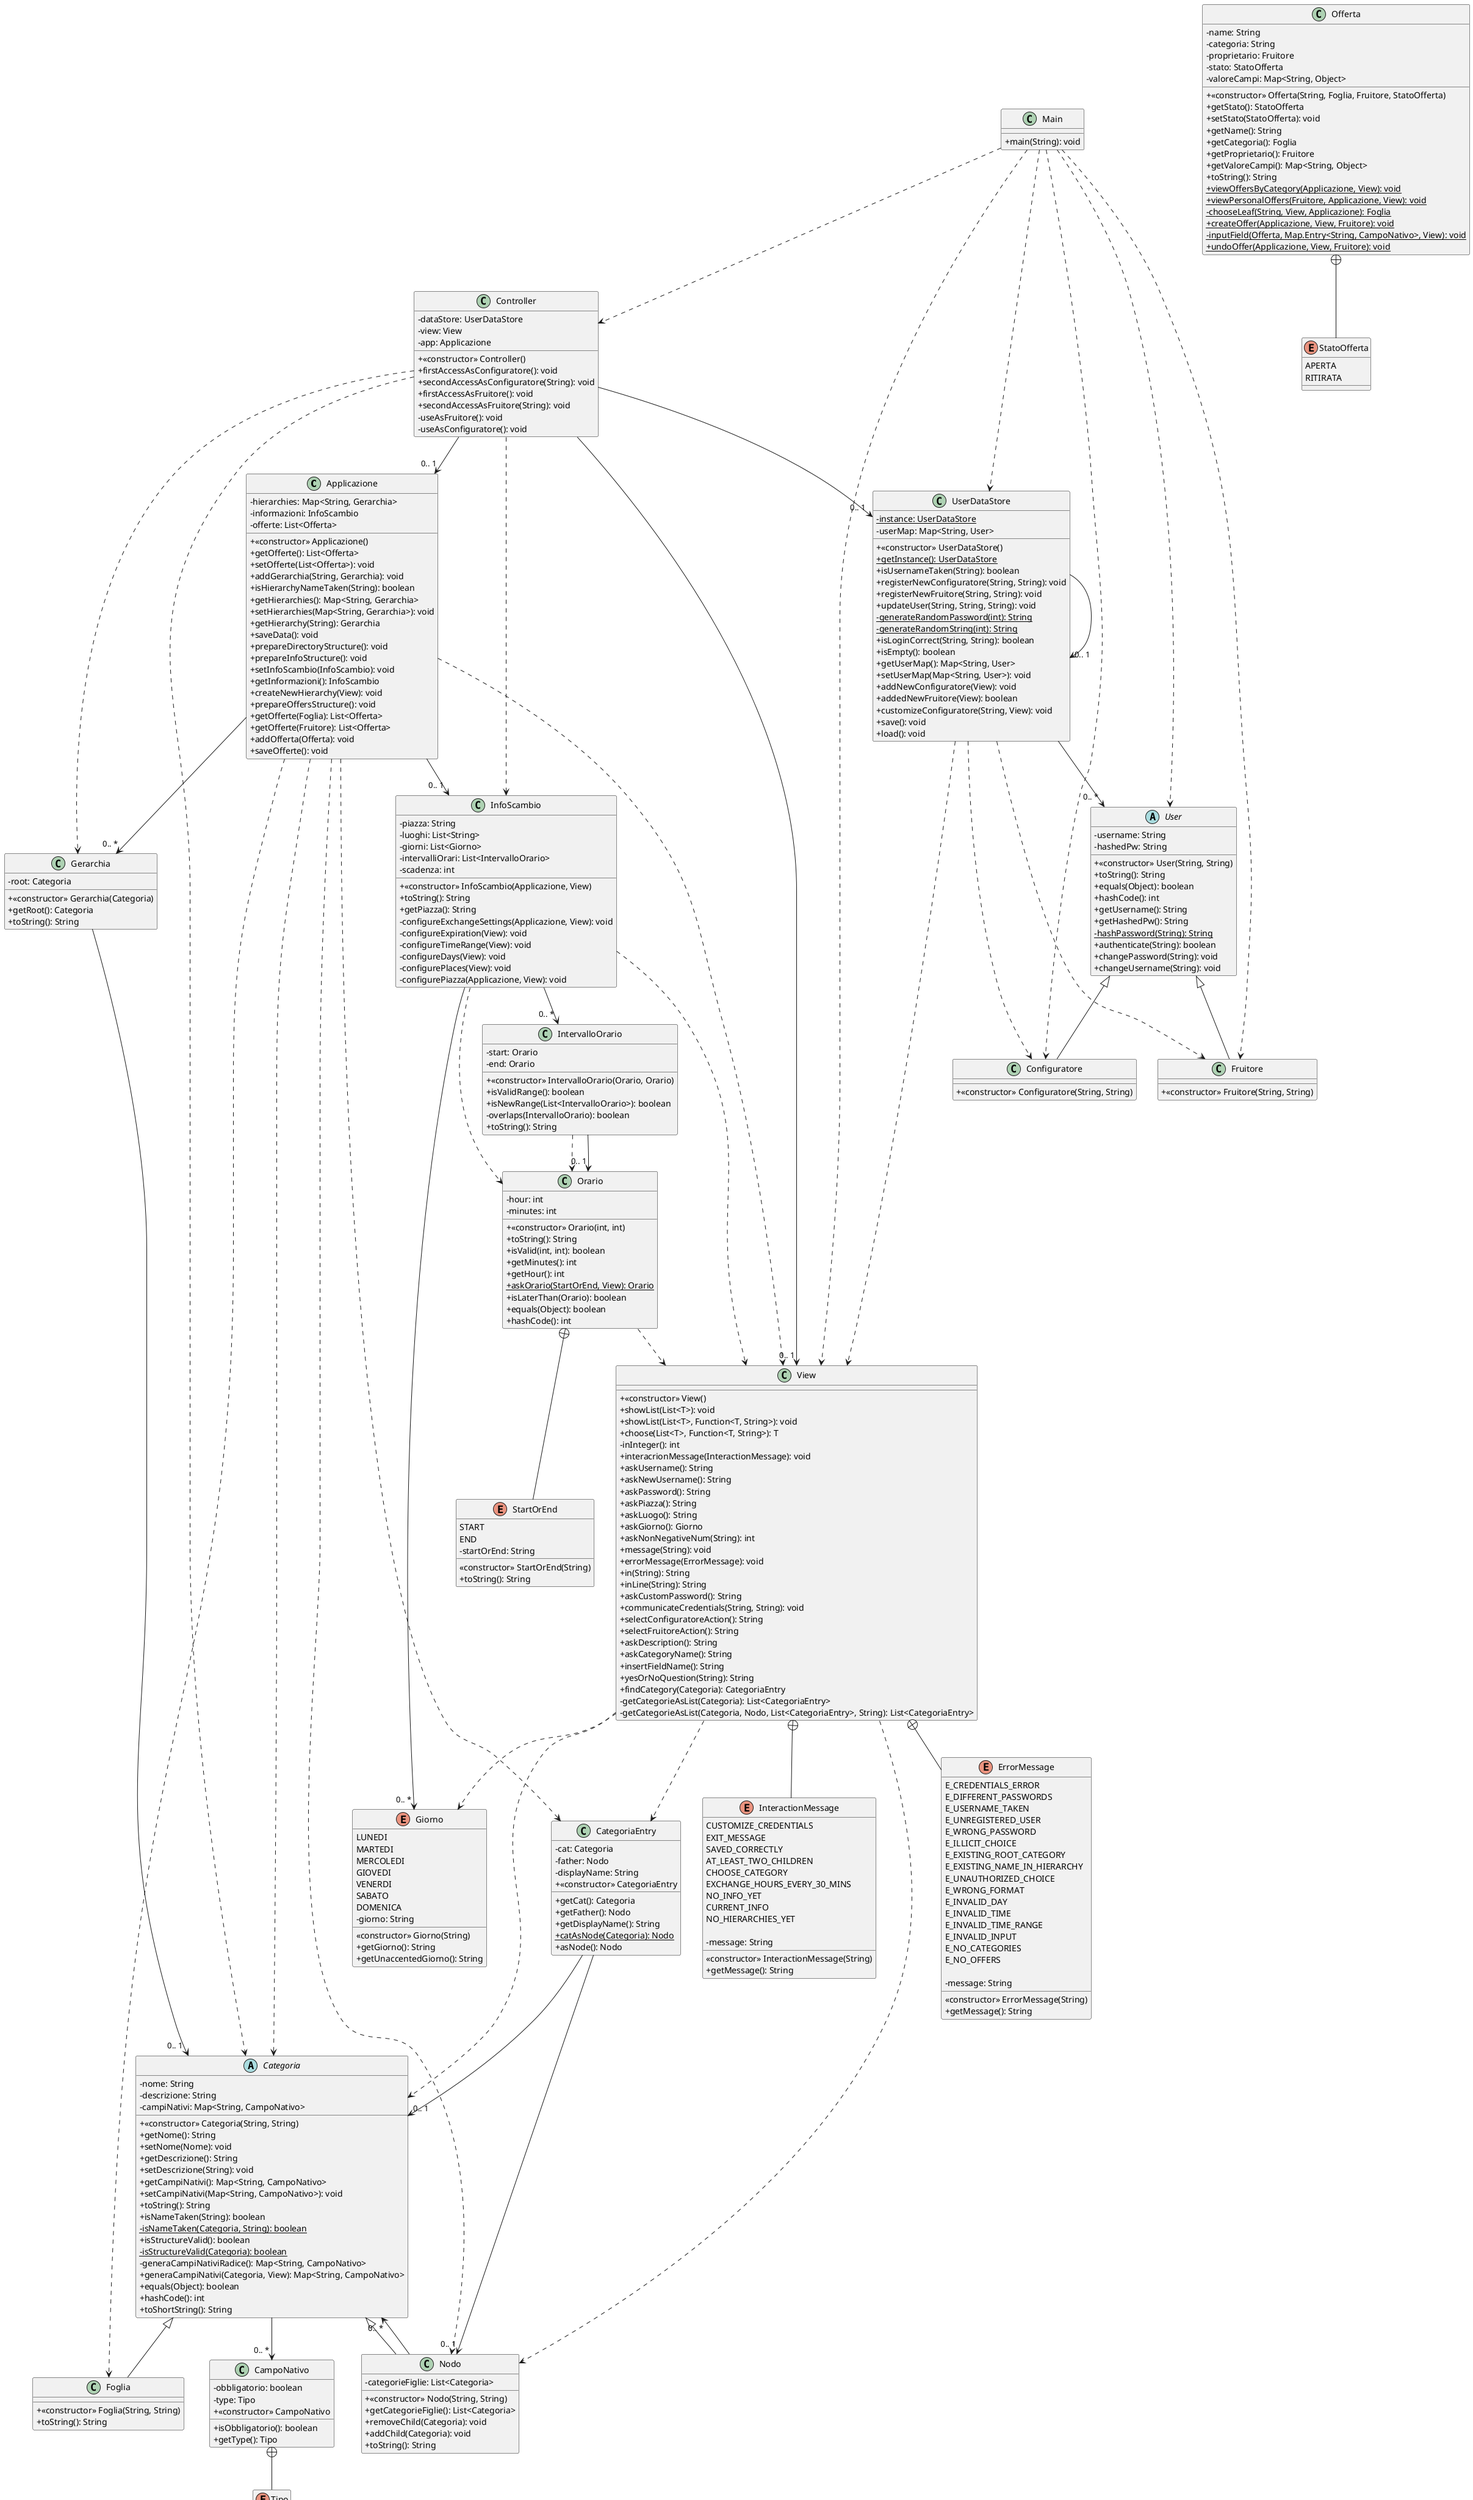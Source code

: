 @startuml
skinparam ClassAttributeIconSize 0

class Applicazione{
- hierarchies: Map<String, Gerarchia>
- informazioni: InfoScambio
- offerte: List<Offerta>
+ <<constructor>> Applicazione()
+ getOfferte(): List<Offerta>
+ setOfferte(List<Offerta>): void
+ addGerarchia(String, Gerarchia): void
+ isHierarchyNameTaken(String): boolean
+ getHierarchies(): Map<String, Gerarchia>
+ setHierarchies(Map<String, Gerarchia>): void
+ getHierarchy(String): Gerarchia
+ saveData(): void
+ prepareDirectoryStructure(): void
+ prepareInfoStructure(): void
+ setInfoScambio(InfoScambio): void
+ getInformazioni(): InfoScambio
+ createNewHierarchy(View): void
+ prepareOffersStructure(): void
+ getOfferte(Foglia): List<Offerta>
+ getOfferte(Fruitore): List<Offerta>
+ addOfferta(Offerta): void
+ saveOfferte(): void
}

class CampoNativo{
- obbligatorio: boolean
- type: Tipo
+ <<constructor>> CampoNativo
+ isObbligatorio(): boolean
+ getType(): Tipo
}

enum Tipo{
STRING
}

abstract class User{
- username: String
- hashedPw: String
+ <<constructor>> User(String, String)
+ toString(): String
+ equals(Object): boolean
+ hashCode(): int
+ getUsername(): String
+ getHashedPw(): String
- {static}hashPassword(String): String
+ authenticate(String): boolean
+ changePassword(String): void
+ changeUsername(String): void
}

class Configuratore{
+ <<constructor>> Configuratore(String, String)
}

class Fruitore{
+ <<constructor>> Fruitore(String, String)
}

class Gerarchia{
- root: Categoria
+ <<constructor>> Gerarchia(Categoria)
+ getRoot(): Categoria
+ toString(): String
}

enum Giorno{
LUNEDI
MARTEDI
MERCOLEDI
GIOVEDI
VENERDI
SABATO
DOMENICA
- giorno: String
<<constructor>> Giorno(String)
+ getGiorno(): String
+ getUnaccentedGiorno(): String
}

class InfoScambio{
- piazza: String
- luoghi: List<String>
- giorni: List<Giorno>
- intervalliOrari: List<IntervalloOrario>
- scadenza: int
+ <<constructor>> InfoScambio(Applicazione, View)
+ toString(): String
+ getPiazza(): String
- configureExchangeSettings(Applicazione, View): void
- configureExpiration(View): void
- configureTimeRange(View): void
- configureDays(View): void
- configurePlaces(View): void
- configurePiazza(Applicazione, View): void
}

class IntervalloOrario{
- start: Orario
- end: Orario
+ <<constructor>> IntervalloOrario(Orario, Orario)
+ isValidRange(): boolean
+ isNewRange(List<IntervalloOrario>): boolean
- overlaps(IntervalloOrario): boolean
+ toString(): String
}

abstract class Categoria{
- nome: String
- descrizione: String
- campiNativi: Map<String, CampoNativo>
+ <<constructor>> Categoria(String, String)
+ getNome(): String
+ setNome(Nome): void
+ getDescrizione(): String
+ setDescrizione(String): void
+ getCampiNativi(): Map<String, CampoNativo>
+ setCampiNativi(Map<String, CampoNativo>): void
+ toString(): String
+ isNameTaken(String): boolean
- {static}isNameTaken(Categoria, String): boolean
+ isStructureValid(): boolean
- {static}isStructureValid(Categoria): boolean
- generaCampiNativiRadice(): Map<String, CampoNativo>
+ generaCampiNativi(Categoria, View): Map<String, CampoNativo>
+ equals(Object): boolean
+ hashCode(): int
+ toShortString(): String
}

class CategoriaEntry{
- cat: Categoria
- father: Nodo
- displayName: String
+ <<constructor>> CategoriaEntry
+ getCat(): Categoria
+ getFather(): Nodo
+ getDisplayName(): String
+ {static}catAsNode(Categoria): Nodo
+ asNode(): Nodo
}

class Foglia{
+ <<constructor>> Foglia(String, String)
+ toString(): String
}

class Nodo{
- categorieFiglie: List<Categoria>
+ <<constructor>> Nodo(String, String)
+ getCategorieFiglie(): List<Categoria>
+ removeChild(Categoria): void
+ addChild(Categoria): void
+ toString(): String
}

class Orario{
- hour: int
- minutes: int
+ <<constructor>> Orario(int, int)
+ toString(): String
+ isValid(int, int): boolean
+ getMinutes(): int
+ getHour(): int
+ {static}askOrario(StartOrEnd, View): Orario
+ isLaterThan(Orario): boolean
+ equals(Object): boolean
+ hashCode(): int
}

enum StartOrEnd{
START
END
- startOrEnd: String
<<constructor>> StartOrEnd(String)
+ toString(): String
}

class Offerta{
- name: String
- categoria: String
- proprietario: Fruitore
- stato: StatoOfferta
- valoreCampi: Map<String, Object>
+ <<constructor>> Offerta(String, Foglia, Fruitore, StatoOfferta)
+ getStato(): StatoOfferta
+ setStato(StatoOfferta): void
+ getName(): String
+ getCategoria(): Foglia
+ getProprietario(): Fruitore
+ getValoreCampi(): Map<String, Object>
+ toString(): String
+ {static}viewOffersByCategory(Applicazione, View): void
+ {static}viewPersonalOffers(Fruitore, Applicazione, View): void
- {static}chooseLeaf(String, View, Applicazione): Foglia
+ {static}createOffer(Applicazione, View, Fruitore): void
- {static}inputField(Offerta, Map.Entry<String, CampoNativo>, View): void
+ {static}undoOffer(Applicazione, View, Fruitore): void
}

enum StatoOfferta{
APERTA
RITIRATA
}

class View{
+ <<constructor>> View()
+ showList(List<T>): void
+ showList(List<T>, Function<T, String>): void
+ choose(List<T>, Function<T, String>): T
- inInteger(): int
+ interacrionMessage(InteractionMessage): void
+ askUsername(): String
+ askNewUsername(): String
+ askPassword(): String
+ askPiazza(): String
+ askLuogo(): String
+ askGiorno(): Giorno
+ askNonNegativeNum(String): int
+ message(String): void
+ errorMessage(ErrorMessage): void
+ in(String): String
+ inLine(String): String
+ askCustomPassword(): String
+ communicateCredentials(String, String): void
+ selectConfiguratoreAction(): String
+ selectFruitoreAction(): String
+ askDescription(): String
+ askCategoryName(): String
+ insertFieldName(): String
+ yesOrNoQuestion(String): String
+ findCategory(Categoria): CategoriaEntry
- getCategorieAsList(Categoria): List<CategoriaEntry>
- getCategorieAsList(Categoria, Nodo, List<CategoriaEntry>, String): List<CategoriaEntry>
}

enum ErrorMessage{
E_CREDENTIALS_ERROR
E_DIFFERENT_PASSWORDS
E_USERNAME_TAKEN
E_UNREGISTERED_USER
E_WRONG_PASSWORD
E_ILLICIT_CHOICE
E_EXISTING_ROOT_CATEGORY
E_EXISTING_NAME_IN_HIERARCHY
E_UNAUTHORIZED_CHOICE
E_WRONG_FORMAT
E_INVALID_DAY
E_INVALID_TIME
E_INVALID_TIME_RANGE
E_INVALID_INPUT
E_NO_CATEGORIES
E_NO_OFFERS

- message: String
<<constructor>> ErrorMessage(String)
+ getMessage(): String
}

enum InteractionMessage{
CUSTOMIZE_CREDENTIALS
EXIT_MESSAGE
SAVED_CORRECTLY
AT_LEAST_TWO_CHILDREN
CHOOSE_CATEGORY
EXCHANGE_HOURS_EVERY_30_MINS
NO_INFO_YET
CURRENT_INFO
NO_HIERARCHIES_YET

- message: String
<<constructor>> InteractionMessage(String)
+ getMessage(): String
}

class UserDataStore{
- {static}instance: UserDataStore
- userMap: Map<String, User>
+ <<constructor>> UserDataStore()
+ {static}getInstance(): UserDataStore
+ isUsernameTaken(String): boolean
+ registerNewConfiguratore(String, String): void
+ registerNewFruitore(String, String): void
+ updateUser(String, String, String): void
- {static}generateRandomPassword(int): String
- {static}generateRandomString(int): String
+ isLoginCorrect(String, String): boolean
+ isEmpty(): boolean
+ getUserMap(): Map<String, User>
+ setUserMap(Map<String, User>): void
+ addNewConfiguratore(View): void
+ addedNewFruitore(View): boolean
+ customizeConfiguratore(String, View): void
+ save(): void
+ load(): void
}

class Controller{
- dataStore: UserDataStore
- view: View
- app: Applicazione
+ <<constructor>> Controller()
+ firstAccessAsConfiguratore(): void
+ secondAccessAsConfiguratore(String): void
+ firstAccessAsFruitore(): void
+ secondAccessAsFruitore(String): void
- useAsFruitore(): void
- useAsConfiguratore(): void
}

class Main{
+ main(String): void
}

CampoNativo +-- Tipo
View +-- InteractionMessage
View +-- ErrorMessage
Orario +-- StartOrEnd
Offerta +-- StatoOfferta
View ..> CategoriaEntry
View ..> Nodo
Applicazione ..> CategoriaEntry
Applicazione ..> View
Applicazione ..> Nodo
Main ..> View
View ..> Categoria
UserDataStore ..> View
UserDataStore ..> Configuratore
Main ..> User
Main ..> Configuratore
Main ..> Controller
Main ..> UserDataStore
Controller ..> Gerarchia
Controller ..> Categoria
Applicazione ..> Categoria
Applicazione ..> Foglia
Main ..> Fruitore
UserDataStore ..>Fruitore
Controller ..> InfoScambio
InfoScambio ..> View
View ..> Giorno
IntervalloOrario ..> Orario
InfoScambio ..> Orario
Orario ..> View
UserDataStore --> "0.. * "  User
Controller --> "0.. 1 " UserDataStore
Controller --> "0.. 1 " View
Controller --> "0.. 1 " Applicazione
UserDataStore --> "0.. 1 " UserDataStore
CategoriaEntry --> "0.. 1 " Categoria
CategoriaEntry --> "0.. 1 " Nodo
Categoria --> "0.. * " CampoNativo
Gerarchia --> "0.. 1 " Categoria
Applicazione --> "0.. * " Gerarchia
IntervalloOrario --> "0.. 1 " Orario
Nodo --> "0.. * " Categoria
InfoScambio --> "0.. * " Giorno
Applicazione --> "0.. 1 " InfoScambio
InfoScambio --> "0.. * " IntervalloOrario
Categoria <|-- Nodo
Categoria <|-- Foglia
User <|-- Configuratore
User <|-- Fruitore

@enduml